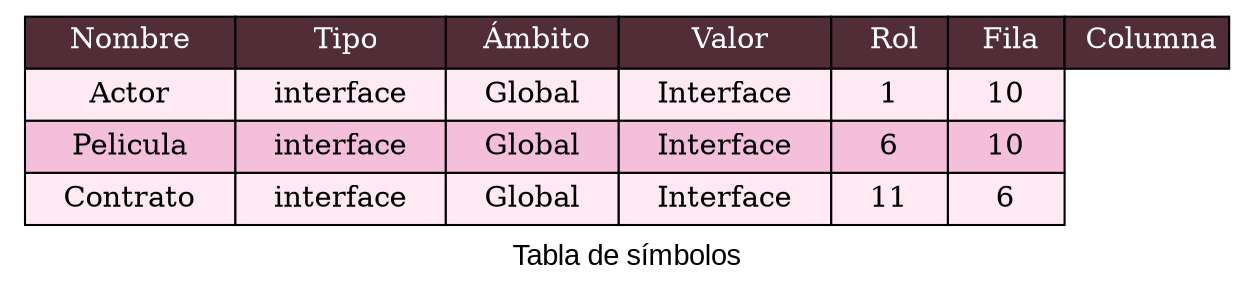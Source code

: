 digraph {
            fontname="Arial"
            label = "Tabla de símbolos"
            node[shape=none]
            n1[label=<
            <table BORDER="0" CELLBORDER="1" CELLSPACING="0" CELLPADDING="4">]
            <tr>
            <td bgcolor="#512D38"> <font color="white">Nombre </font></td>
            <td bgcolor="#512D38"> <font color="white">Tipo</font></td>
            <td bgcolor="#512D38"> <font color="white">Ámbito</font></td>
            <td bgcolor="#512D38"> <font color="white">Valor</font></td>
            <td bgcolor="#512D38"> <font color="white">Rol</font></td>
            <td bgcolor="#512D38"> <font color="white">Fila</font></td>
            <td bgcolor="#512D38"> <font color="white">Columna</font></td>
            </tr>
<tr>
<td bgcolor="#FFE9F3">   Actor   </td>
<td bgcolor="#FFE9F3">   interface   </td>
<td bgcolor="#FFE9F3">   Global   </td>
<td bgcolor="#FFE9F3">   Interface   </td>
<td bgcolor="#FFE9F3">   1   </td>
<td bgcolor="#FFE9F3">   10   </td>
</tr>
<tr>
<td bgcolor="#F4BFDB">   Pelicula   </td>
<td bgcolor="#F4BFDB">   interface   </td>
<td bgcolor="#F4BFDB">   Global   </td>
<td bgcolor="#F4BFDB">   Interface   </td>
<td bgcolor="#F4BFDB">   6   </td>
<td bgcolor="#F4BFDB">   10   </td>
</tr>
<tr>
<td bgcolor="#FFE9F3">   Contrato   </td>
<td bgcolor="#FFE9F3">   interface   </td>
<td bgcolor="#FFE9F3">   Global   </td>
<td bgcolor="#FFE9F3">   Interface   </td>
<td bgcolor="#FFE9F3">   11   </td>
<td bgcolor="#FFE9F3">   6   </td>
</tr>
</table>
    >]
    }
